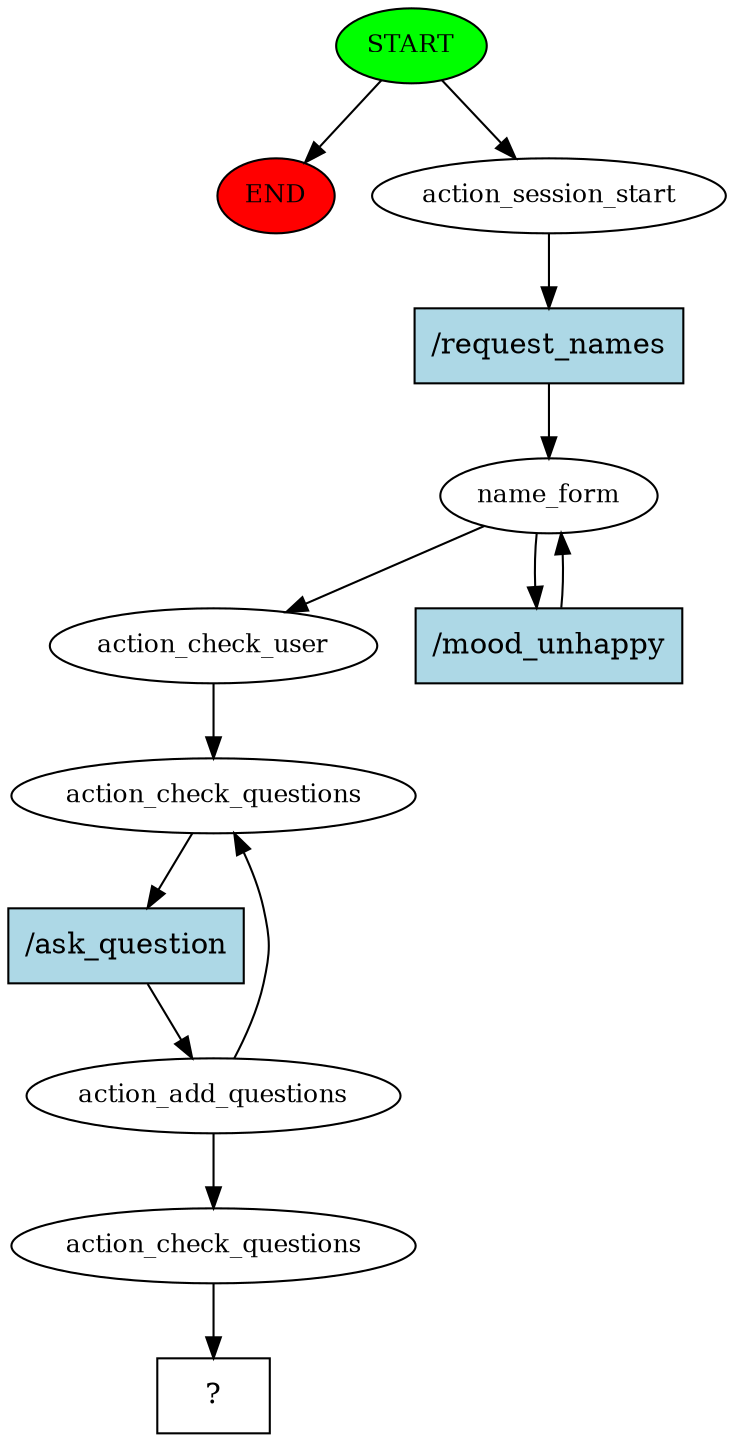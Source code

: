 digraph  {
0 [class="start active", fillcolor=green, fontsize=12, label=START, style=filled];
"-1" [class=end, fillcolor=red, fontsize=12, label=END, style=filled];
1 [class=active, fontsize=12, label=action_session_start];
2 [class=active, fontsize=12, label=name_form];
4 [class=active, fontsize=12, label=action_check_user];
5 [class=active, fontsize=12, label=action_check_questions];
6 [class=active, fontsize=12, label=action_add_questions];
9 [class=active, fontsize=12, label=action_check_questions];
10 [class="intent dashed active", label="  ?  ", shape=rect];
11 [class="intent active", fillcolor=lightblue, label="/request_names", shape=rect, style=filled];
12 [class="intent active", fillcolor=lightblue, label="/mood_unhappy", shape=rect, style=filled];
13 [class="intent active", fillcolor=lightblue, label="/ask_question", shape=rect, style=filled];
0 -> "-1"  [class="", key=NONE, label=""];
0 -> 1  [class=active, key=NONE, label=""];
1 -> 11  [class=active, key=0];
2 -> 4  [class=active, key=NONE, label=""];
2 -> 12  [class=active, key=0];
4 -> 5  [class=active, key=NONE, label=""];
5 -> 13  [class=active, key=0];
6 -> 5  [class=active, key=NONE, label=""];
6 -> 9  [class=active, key=NONE, label=""];
9 -> 10  [class=active, key=NONE, label=""];
11 -> 2  [class=active, key=0];
12 -> 2  [class=active, key=0];
13 -> 6  [class=active, key=0];
}
